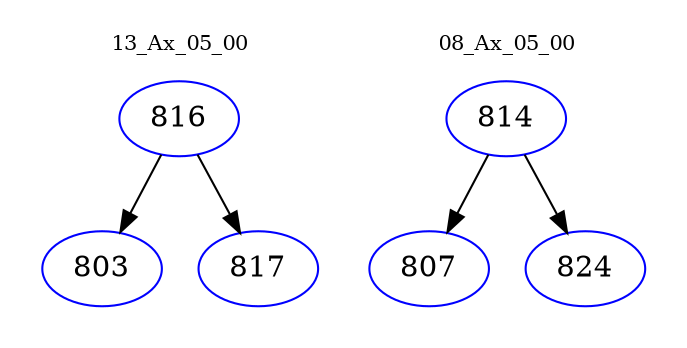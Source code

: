 digraph{
subgraph cluster_0 {
color = white
label = "13_Ax_05_00";
fontsize=10;
T0_816 [label="816", color="blue"]
T0_816 -> T0_803 [color="black"]
T0_803 [label="803", color="blue"]
T0_816 -> T0_817 [color="black"]
T0_817 [label="817", color="blue"]
}
subgraph cluster_1 {
color = white
label = "08_Ax_05_00";
fontsize=10;
T1_814 [label="814", color="blue"]
T1_814 -> T1_807 [color="black"]
T1_807 [label="807", color="blue"]
T1_814 -> T1_824 [color="black"]
T1_824 [label="824", color="blue"]
}
}
